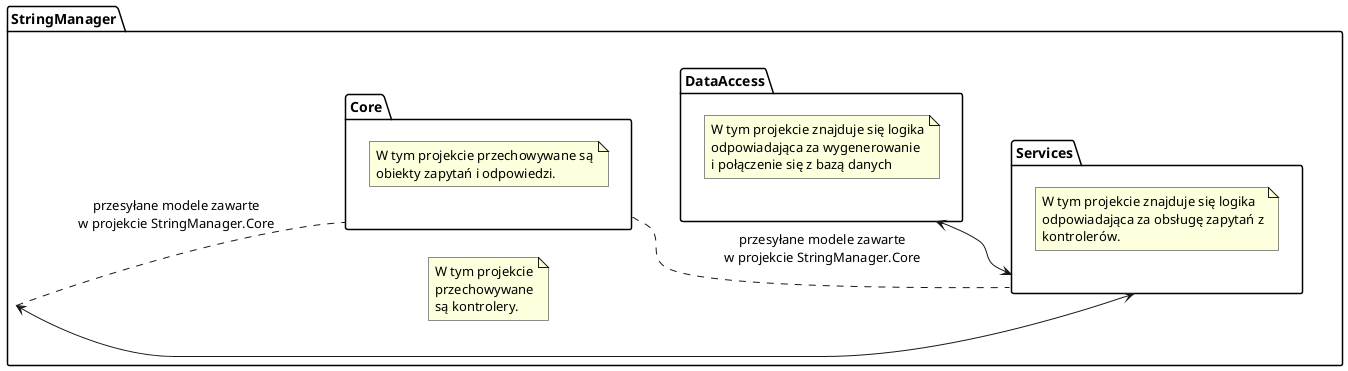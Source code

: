 @startuml Projects class diagram

allowmixing
left to right direction

package StringManager.DataAccess
{
    note as StringManagerDataAccessNote
        W tym projekcie znajduje się logika
        odpowiadająca za wygenerowanie
        i połączenie się z bazą danych
    end note
}

package StringManager
{
    note as StringManagerNote
        W tym projekcie
        przechowywane
        są kontrolery.
    end note
}

package StringManager.Core
{
    note as StringManagerCoreNote
        W tym projekcie przechowywane są
        obiekty zapytań i odpowiedzi.
    end note
}

package StringManager.Services
{
    note as StringManagerServiceNote
        W tym projekcie znajduje się logika
        odpowiadająca za obsługę zapytań z
        kontrolerów.
    end note
}

StringManager... StringManager.Core : "przesyłane modele zawarte\nw projekcie StringManager.Core"
StringManager.Core ... StringManager.Services : "przesyłane modele zawarte\nw projekcie StringManager.Core"
StringManager <-> StringManager.Services
StringManager.DataAccess <--> StringManager.Services

@enduml
